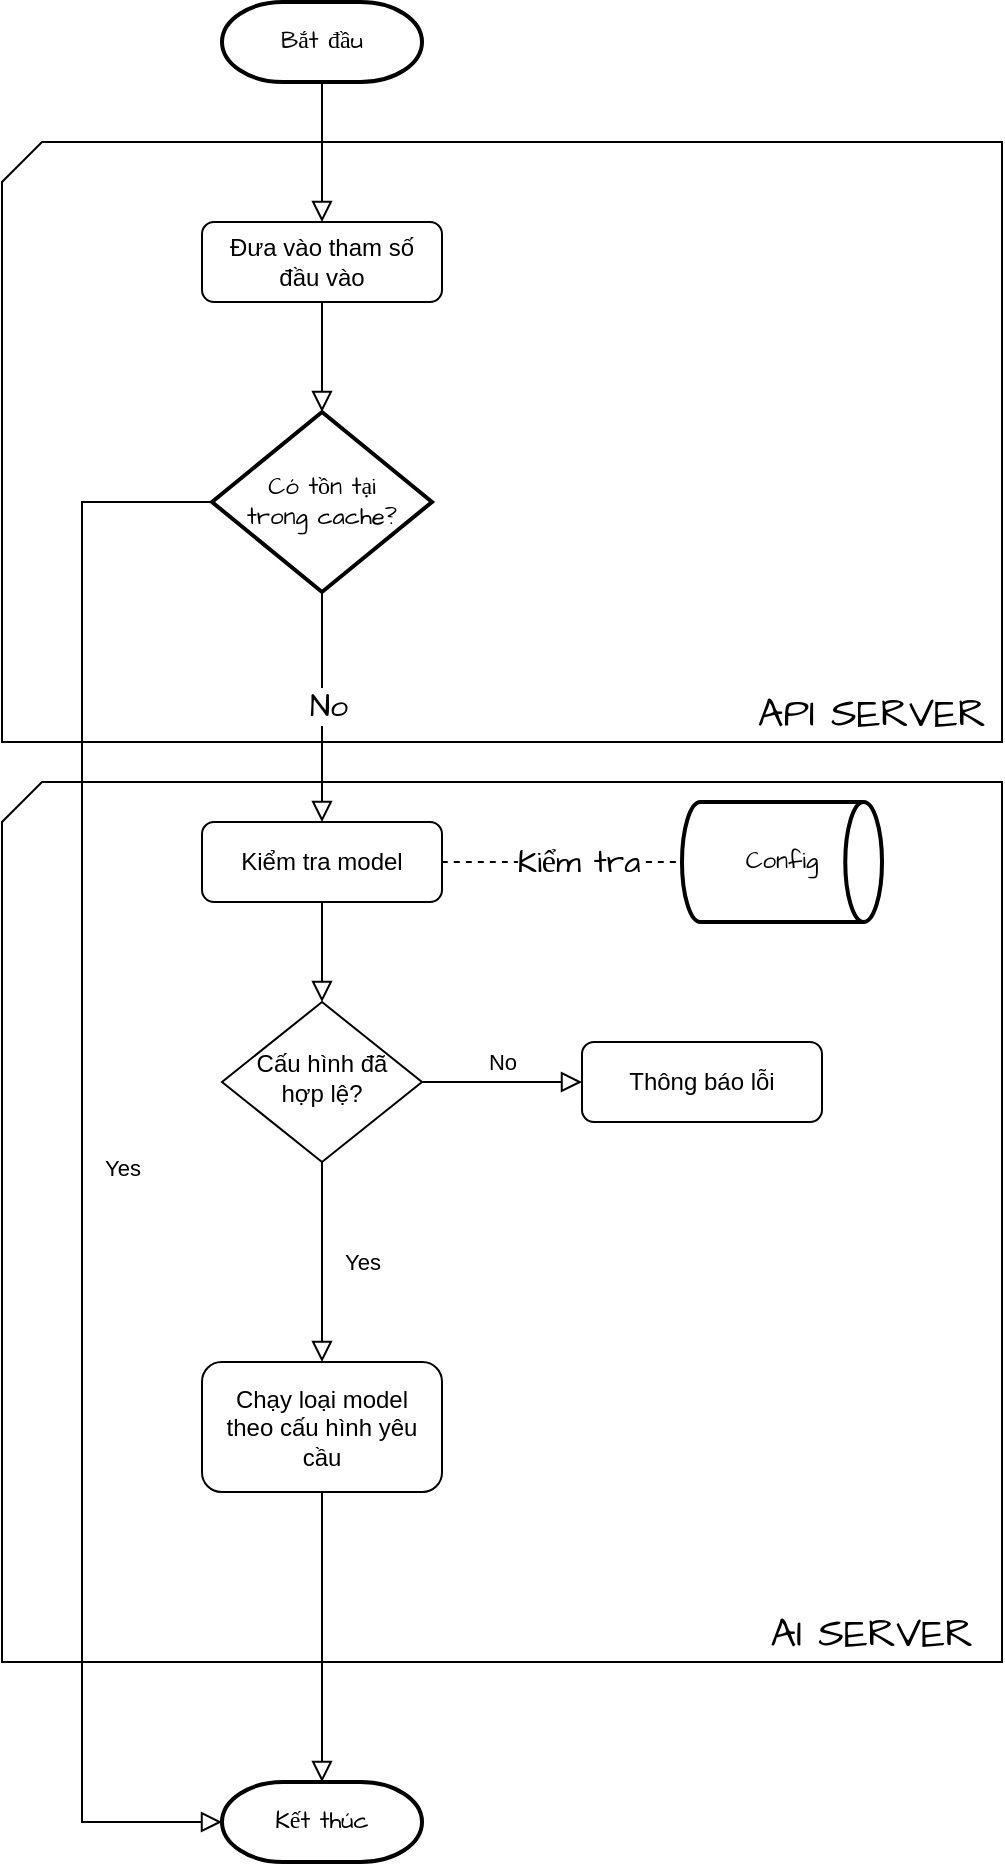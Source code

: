 <mxfile version="28.0.4">
  <diagram id="C5RBs43oDa-KdzZeNtuy" name="Page-1">
    <mxGraphModel dx="1512" dy="777" grid="1" gridSize="10" guides="1" tooltips="1" connect="1" arrows="1" fold="1" page="1" pageScale="1" pageWidth="827" pageHeight="1169" math="0" shadow="0">
      <root>
        <mxCell id="WIyWlLk6GJQsqaUBKTNV-0" />
        <mxCell id="WIyWlLk6GJQsqaUBKTNV-1" parent="WIyWlLk6GJQsqaUBKTNV-0" />
        <mxCell id="tl2lDALmbsHEYCF6hB8z-15" value="" style="verticalLabelPosition=bottom;verticalAlign=top;html=1;shape=card;whiteSpace=wrap;size=20;arcSize=12;fontFamily=Architects Daughter;fontSource=https%3A%2F%2Ffonts.googleapis.com%2Fcss%3Ffamily%3DArchitects%2BDaughter;" vertex="1" parent="WIyWlLk6GJQsqaUBKTNV-1">
          <mxGeometry x="40" y="400" width="500" height="440" as="geometry" />
        </mxCell>
        <mxCell id="tl2lDALmbsHEYCF6hB8z-14" value="" style="verticalLabelPosition=bottom;verticalAlign=top;html=1;shape=card;whiteSpace=wrap;size=20;arcSize=12;fontFamily=Architects Daughter;fontSource=https%3A%2F%2Ffonts.googleapis.com%2Fcss%3Ffamily%3DArchitects%2BDaughter;" vertex="1" parent="WIyWlLk6GJQsqaUBKTNV-1">
          <mxGeometry x="40" y="80" width="500" height="300" as="geometry" />
        </mxCell>
        <mxCell id="tl2lDALmbsHEYCF6hB8z-0" value="Yes" style="rounded=0;html=1;jettySize=auto;orthogonalLoop=1;fontSize=11;endArrow=block;endFill=0;endSize=8;strokeWidth=1;shadow=0;labelBackgroundColor=none;edgeStyle=orthogonalEdgeStyle;entryX=0.5;entryY=0;entryDx=0;entryDy=0;" edge="1" parent="WIyWlLk6GJQsqaUBKTNV-1" source="tl2lDALmbsHEYCF6hB8z-2" target="tl2lDALmbsHEYCF6hB8z-19">
          <mxGeometry y="20" relative="1" as="geometry">
            <mxPoint as="offset" />
            <mxPoint x="200" y="670" as="targetPoint" />
          </mxGeometry>
        </mxCell>
        <mxCell id="tl2lDALmbsHEYCF6hB8z-1" value="No" style="edgeStyle=orthogonalEdgeStyle;rounded=0;html=1;jettySize=auto;orthogonalLoop=1;fontSize=11;endArrow=block;endFill=0;endSize=8;strokeWidth=1;shadow=0;labelBackgroundColor=none;" edge="1" parent="WIyWlLk6GJQsqaUBKTNV-1" source="tl2lDALmbsHEYCF6hB8z-2" target="tl2lDALmbsHEYCF6hB8z-3">
          <mxGeometry y="10" relative="1" as="geometry">
            <mxPoint as="offset" />
          </mxGeometry>
        </mxCell>
        <mxCell id="tl2lDALmbsHEYCF6hB8z-2" value="Cấu hình đã&lt;div&gt;hợp lệ?&lt;/div&gt;" style="rhombus;whiteSpace=wrap;html=1;shadow=0;fontFamily=Helvetica;fontSize=12;align=center;strokeWidth=1;spacing=6;spacingTop=-4;" vertex="1" parent="WIyWlLk6GJQsqaUBKTNV-1">
          <mxGeometry x="150" y="510" width="100" height="80" as="geometry" />
        </mxCell>
        <mxCell id="tl2lDALmbsHEYCF6hB8z-3" value="Thông báo lỗi" style="rounded=1;whiteSpace=wrap;html=1;fontSize=12;glass=0;strokeWidth=1;shadow=0;" vertex="1" parent="WIyWlLk6GJQsqaUBKTNV-1">
          <mxGeometry x="330" y="530" width="120" height="40" as="geometry" />
        </mxCell>
        <mxCell id="tl2lDALmbsHEYCF6hB8z-4" value="Kiểm tra model" style="rounded=1;whiteSpace=wrap;html=1;fontSize=12;glass=0;strokeWidth=1;shadow=0;" vertex="1" parent="WIyWlLk6GJQsqaUBKTNV-1">
          <mxGeometry x="140" y="420" width="120" height="40" as="geometry" />
        </mxCell>
        <mxCell id="tl2lDALmbsHEYCF6hB8z-5" value="" style="rounded=0;html=1;jettySize=auto;orthogonalLoop=1;fontSize=11;endArrow=block;endFill=0;endSize=8;strokeWidth=1;shadow=0;labelBackgroundColor=none;edgeStyle=orthogonalEdgeStyle;exitX=0.5;exitY=1;exitDx=0;exitDy=0;exitPerimeter=0;entryX=0.5;entryY=0;entryDx=0;entryDy=0;" edge="1" parent="WIyWlLk6GJQsqaUBKTNV-1" source="tl2lDALmbsHEYCF6hB8z-6" target="tl2lDALmbsHEYCF6hB8z-20">
          <mxGeometry relative="1" as="geometry">
            <mxPoint x="160" y="80" as="sourcePoint" />
            <mxPoint x="360" y="70" as="targetPoint" />
          </mxGeometry>
        </mxCell>
        <mxCell id="tl2lDALmbsHEYCF6hB8z-6" value="Bắt đầu" style="strokeWidth=2;html=1;shape=mxgraph.flowchart.terminator;whiteSpace=wrap;fontFamily=Architects Daughter;fontSource=https://fonts.googleapis.com/css?family=Architects+Daughter;" vertex="1" parent="WIyWlLk6GJQsqaUBKTNV-1">
          <mxGeometry x="150" y="10" width="100" height="40" as="geometry" />
        </mxCell>
        <mxCell id="tl2lDALmbsHEYCF6hB8z-7" value="" style="endArrow=none;dashed=1;html=1;rounded=0;fontFamily=Architects Daughter;fontSource=https://fonts.googleapis.com/css?family=Architects+Daughter;fontSize=16;startSize=14;endSize=14;sourcePerimeterSpacing=8;targetPerimeterSpacing=8;curved=1;entryX=0;entryY=0.5;entryDx=0;entryDy=0;entryPerimeter=0;exitX=1;exitY=0.5;exitDx=0;exitDy=0;" edge="1" parent="WIyWlLk6GJQsqaUBKTNV-1" source="tl2lDALmbsHEYCF6hB8z-4" target="tl2lDALmbsHEYCF6hB8z-11">
          <mxGeometry width="50" height="50" relative="1" as="geometry">
            <mxPoint x="230" y="570" as="sourcePoint" />
            <mxPoint x="450" y="440" as="targetPoint" />
          </mxGeometry>
        </mxCell>
        <mxCell id="tl2lDALmbsHEYCF6hB8z-8" value="Kiểm tra" style="edgeLabel;html=1;align=center;verticalAlign=middle;resizable=0;points=[];fontSize=16;fontFamily=Architects Daughter;fontSource=https://fonts.googleapis.com/css?family=Architects+Daughter;" vertex="1" connectable="0" parent="tl2lDALmbsHEYCF6hB8z-7">
          <mxGeometry x="-0.106" y="-2" relative="1" as="geometry">
            <mxPoint x="14" y="-2" as="offset" />
          </mxGeometry>
        </mxCell>
        <mxCell id="tl2lDALmbsHEYCF6hB8z-9" value="" style="rounded=0;html=1;jettySize=auto;orthogonalLoop=1;fontSize=11;endArrow=block;endFill=0;endSize=8;strokeWidth=1;shadow=0;labelBackgroundColor=none;edgeStyle=orthogonalEdgeStyle;exitX=0.5;exitY=1;exitDx=0;exitDy=0;entryX=0.5;entryY=0;entryDx=0;entryDy=0;" edge="1" parent="WIyWlLk6GJQsqaUBKTNV-1" source="tl2lDALmbsHEYCF6hB8z-4" target="tl2lDALmbsHEYCF6hB8z-2">
          <mxGeometry relative="1" as="geometry">
            <mxPoint x="210" y="370" as="sourcePoint" />
            <mxPoint x="210" y="430" as="targetPoint" />
          </mxGeometry>
        </mxCell>
        <mxCell id="tl2lDALmbsHEYCF6hB8z-10" value="Kết thúc" style="strokeWidth=2;html=1;shape=mxgraph.flowchart.terminator;whiteSpace=wrap;fontFamily=Architects Daughter;fontSource=https://fonts.googleapis.com/css?family=Architects+Daughter;" vertex="1" parent="WIyWlLk6GJQsqaUBKTNV-1">
          <mxGeometry x="150" y="900" width="100" height="40" as="geometry" />
        </mxCell>
        <mxCell id="tl2lDALmbsHEYCF6hB8z-11" value="Config" style="strokeWidth=2;html=1;shape=mxgraph.flowchart.direct_data;whiteSpace=wrap;fontFamily=Architects Daughter;fontSource=https://fonts.googleapis.com/css?family=Architects+Daughter;" vertex="1" parent="WIyWlLk6GJQsqaUBKTNV-1">
          <mxGeometry x="380" y="410" width="100" height="60" as="geometry" />
        </mxCell>
        <mxCell id="tl2lDALmbsHEYCF6hB8z-16" value="Có tồn tại&lt;div&gt;trong cache?&lt;/div&gt;" style="strokeWidth=2;html=1;shape=mxgraph.flowchart.decision;whiteSpace=wrap;fontFamily=Architects Daughter;fontSource=https%3A%2F%2Ffonts.googleapis.com%2Fcss%3Ffamily%3DArchitects%2BDaughter;" vertex="1" parent="WIyWlLk6GJQsqaUBKTNV-1">
          <mxGeometry x="145" y="215" width="110" height="90" as="geometry" />
        </mxCell>
        <mxCell id="tl2lDALmbsHEYCF6hB8z-17" value="Yes" style="rounded=0;html=1;jettySize=auto;orthogonalLoop=1;fontSize=11;endArrow=block;endFill=0;endSize=8;strokeWidth=1;shadow=0;labelBackgroundColor=none;edgeStyle=orthogonalEdgeStyle;exitX=0;exitY=0.5;exitDx=0;exitDy=0;exitPerimeter=0;entryX=0;entryY=0.5;entryDx=0;entryDy=0;entryPerimeter=0;" edge="1" parent="WIyWlLk6GJQsqaUBKTNV-1" source="tl2lDALmbsHEYCF6hB8z-16" target="tl2lDALmbsHEYCF6hB8z-10">
          <mxGeometry y="20" relative="1" as="geometry">
            <mxPoint as="offset" />
            <mxPoint x="120" y="715" as="targetPoint" />
            <mxPoint x="210" y="535" as="sourcePoint" />
            <Array as="points">
              <mxPoint x="80" y="260" />
              <mxPoint x="80" y="920" />
            </Array>
          </mxGeometry>
        </mxCell>
        <mxCell id="tl2lDALmbsHEYCF6hB8z-19" value="Chạy loại model&lt;div&gt;theo cấu hình yêu cầu&lt;/div&gt;" style="rounded=1;whiteSpace=wrap;html=1;fontSize=12;glass=0;strokeWidth=1;shadow=0;" vertex="1" parent="WIyWlLk6GJQsqaUBKTNV-1">
          <mxGeometry x="140" y="690" width="120" height="65" as="geometry" />
        </mxCell>
        <mxCell id="tl2lDALmbsHEYCF6hB8z-20" value="Đưa vào tham số&lt;div&gt;đầu vào&lt;/div&gt;" style="rounded=1;whiteSpace=wrap;html=1;fontSize=12;glass=0;strokeWidth=1;shadow=0;" vertex="1" parent="WIyWlLk6GJQsqaUBKTNV-1">
          <mxGeometry x="140" y="120" width="120" height="40" as="geometry" />
        </mxCell>
        <mxCell id="tl2lDALmbsHEYCF6hB8z-21" value="" style="rounded=0;html=1;jettySize=auto;orthogonalLoop=1;fontSize=11;endArrow=block;endFill=0;endSize=8;strokeWidth=1;shadow=0;labelBackgroundColor=none;edgeStyle=orthogonalEdgeStyle;exitX=0.5;exitY=1;exitDx=0;exitDy=0;entryX=0.5;entryY=0;entryDx=0;entryDy=0;entryPerimeter=0;" edge="1" parent="WIyWlLk6GJQsqaUBKTNV-1" source="tl2lDALmbsHEYCF6hB8z-20" target="tl2lDALmbsHEYCF6hB8z-16">
          <mxGeometry relative="1" as="geometry">
            <mxPoint x="210" y="60" as="sourcePoint" />
            <mxPoint x="210" y="130" as="targetPoint" />
          </mxGeometry>
        </mxCell>
        <mxCell id="tl2lDALmbsHEYCF6hB8z-23" value="API SERVER" style="text;strokeColor=none;fillColor=none;html=1;align=center;verticalAlign=middle;whiteSpace=wrap;rounded=0;fontSize=20;fontFamily=Architects Daughter;fontSource=https%3A%2F%2Ffonts.googleapis.com%2Fcss%3Ffamily%3DArchitects%2BDaughter;" vertex="1" parent="WIyWlLk6GJQsqaUBKTNV-1">
          <mxGeometry x="410" y="350" width="130" height="30" as="geometry" />
        </mxCell>
        <mxCell id="tl2lDALmbsHEYCF6hB8z-24" value="AI SERVER" style="text;strokeColor=none;fillColor=none;html=1;align=center;verticalAlign=middle;whiteSpace=wrap;rounded=0;fontSize=20;fontFamily=Architects Daughter;fontSource=https%3A%2F%2Ffonts.googleapis.com%2Fcss%3Ffamily%3DArchitects%2BDaughter;" vertex="1" parent="WIyWlLk6GJQsqaUBKTNV-1">
          <mxGeometry x="410" y="810" width="130" height="30" as="geometry" />
        </mxCell>
        <mxCell id="tl2lDALmbsHEYCF6hB8z-25" value="" style="rounded=0;html=1;jettySize=auto;orthogonalLoop=1;fontSize=11;endArrow=block;endFill=0;endSize=8;strokeWidth=1;shadow=0;labelBackgroundColor=none;edgeStyle=orthogonalEdgeStyle;exitX=0.5;exitY=1;exitDx=0;exitDy=0;entryX=0.5;entryY=0;entryDx=0;entryDy=0;exitPerimeter=0;" edge="1" parent="WIyWlLk6GJQsqaUBKTNV-1" source="tl2lDALmbsHEYCF6hB8z-16" target="tl2lDALmbsHEYCF6hB8z-4">
          <mxGeometry relative="1" as="geometry">
            <mxPoint x="210" y="170" as="sourcePoint" />
            <mxPoint x="210" y="225" as="targetPoint" />
          </mxGeometry>
        </mxCell>
        <mxCell id="tl2lDALmbsHEYCF6hB8z-26" value="No" style="edgeLabel;html=1;align=center;verticalAlign=middle;resizable=0;points=[];fontSize=16;fontFamily=Architects Daughter;fontSource=https%3A%2F%2Ffonts.googleapis.com%2Fcss%3Ffamily%3DArchitects%2BDaughter;" vertex="1" connectable="0" parent="tl2lDALmbsHEYCF6hB8z-25">
          <mxGeometry x="-0.012" y="3" relative="1" as="geometry">
            <mxPoint as="offset" />
          </mxGeometry>
        </mxCell>
        <mxCell id="tl2lDALmbsHEYCF6hB8z-27" value="" style="rounded=0;html=1;jettySize=auto;orthogonalLoop=1;fontSize=11;endArrow=block;endFill=0;endSize=8;strokeWidth=1;shadow=0;labelBackgroundColor=none;edgeStyle=orthogonalEdgeStyle;exitX=0.5;exitY=1;exitDx=0;exitDy=0;entryX=0.5;entryY=0;entryDx=0;entryDy=0;entryPerimeter=0;" edge="1" parent="WIyWlLk6GJQsqaUBKTNV-1" source="tl2lDALmbsHEYCF6hB8z-19" target="tl2lDALmbsHEYCF6hB8z-10">
          <mxGeometry relative="1" as="geometry">
            <mxPoint x="199.5" y="755" as="sourcePoint" />
            <mxPoint x="199.5" y="870" as="targetPoint" />
          </mxGeometry>
        </mxCell>
      </root>
    </mxGraphModel>
  </diagram>
</mxfile>
